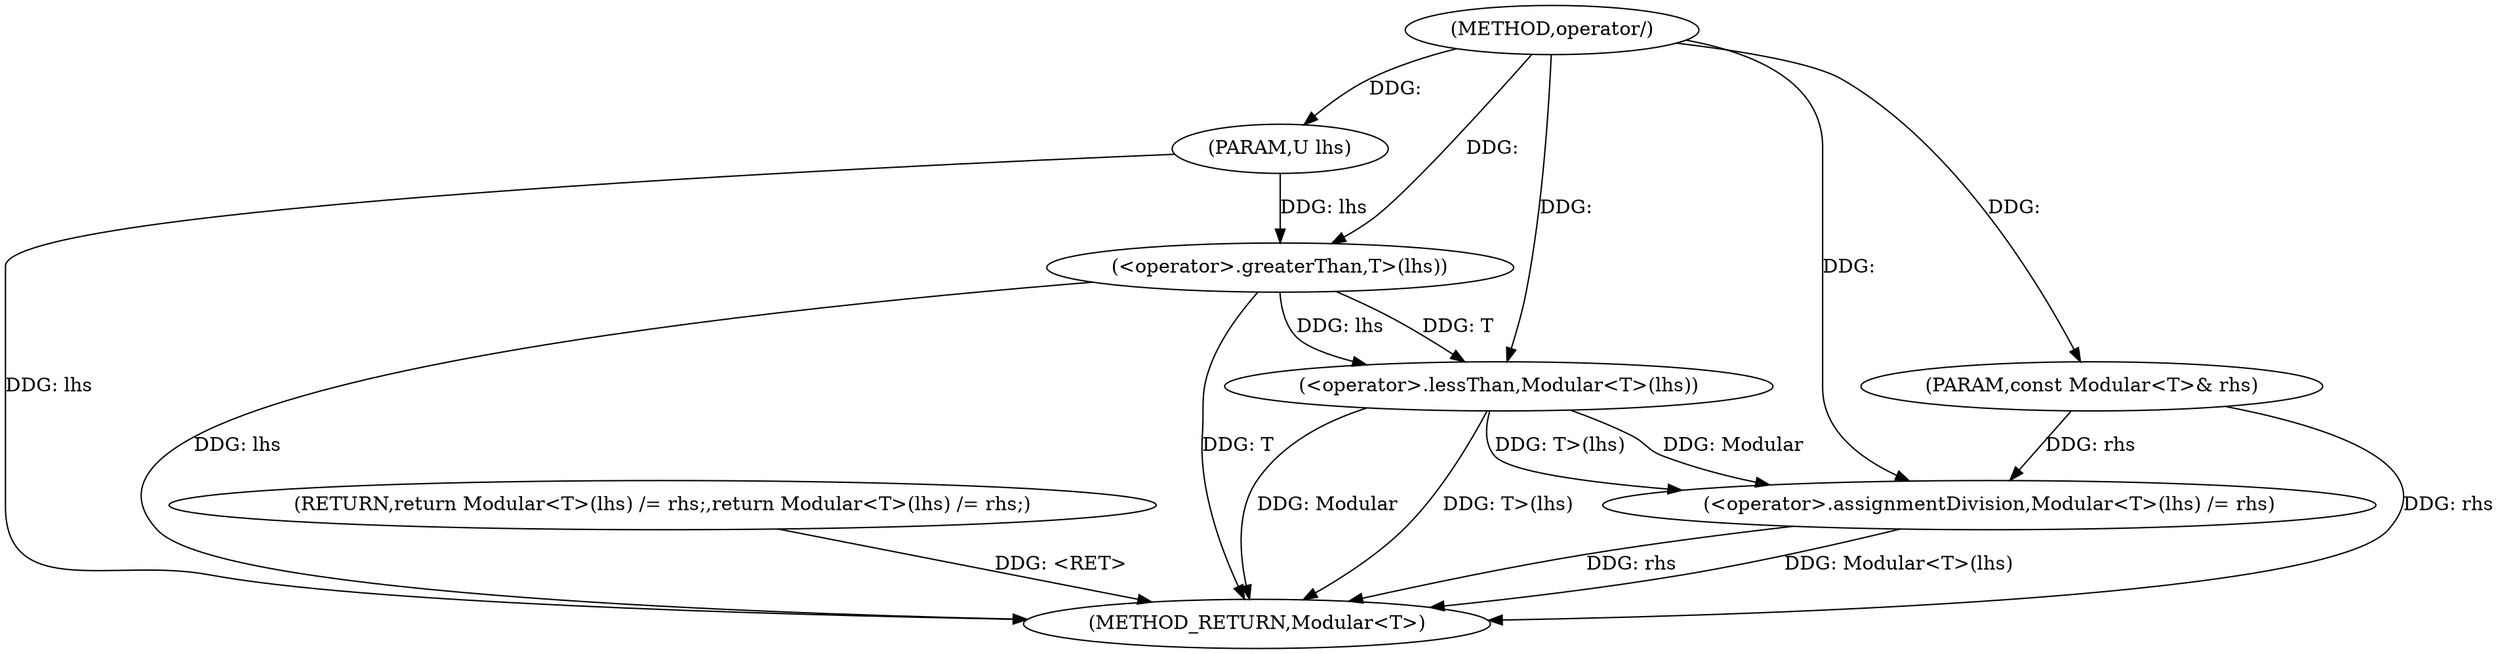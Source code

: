 digraph "operator/" {  
"1000932" [label = "(METHOD,operator/)" ]
"1000944" [label = "(METHOD_RETURN,Modular<T>)" ]
"1000933" [label = "(PARAM,U lhs)" ]
"1000934" [label = "(PARAM,const Modular<T>& rhs)" ]
"1000936" [label = "(RETURN,return Modular<T>(lhs) /= rhs;,return Modular<T>(lhs) /= rhs;)" ]
"1000937" [label = "(<operator>.assignmentDivision,Modular<T>(lhs) /= rhs)" ]
"1000938" [label = "(<operator>.lessThan,Modular<T>(lhs))" ]
"1000940" [label = "(<operator>.greaterThan,T>(lhs))" ]
  "1000933" -> "1000944"  [ label = "DDG: lhs"] 
  "1000934" -> "1000944"  [ label = "DDG: rhs"] 
  "1000940" -> "1000944"  [ label = "DDG: lhs"] 
  "1000938" -> "1000944"  [ label = "DDG: T>(lhs)"] 
  "1000937" -> "1000944"  [ label = "DDG: Modular<T>(lhs)"] 
  "1000937" -> "1000944"  [ label = "DDG: rhs"] 
  "1000936" -> "1000944"  [ label = "DDG: <RET>"] 
  "1000940" -> "1000944"  [ label = "DDG: T"] 
  "1000938" -> "1000944"  [ label = "DDG: Modular"] 
  "1000932" -> "1000933"  [ label = "DDG: "] 
  "1000932" -> "1000934"  [ label = "DDG: "] 
  "1000934" -> "1000937"  [ label = "DDG: rhs"] 
  "1000932" -> "1000937"  [ label = "DDG: "] 
  "1000938" -> "1000937"  [ label = "DDG: Modular"] 
  "1000938" -> "1000937"  [ label = "DDG: T>(lhs)"] 
  "1000932" -> "1000938"  [ label = "DDG: "] 
  "1000940" -> "1000938"  [ label = "DDG: T"] 
  "1000940" -> "1000938"  [ label = "DDG: lhs"] 
  "1000932" -> "1000940"  [ label = "DDG: "] 
  "1000933" -> "1000940"  [ label = "DDG: lhs"] 
}
